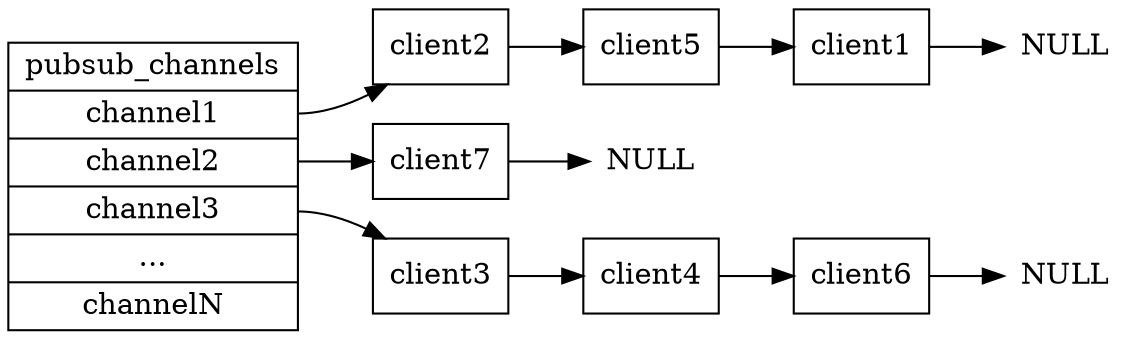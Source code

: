 digraph pubsub {

    rankdir = LR;

    node [shape = record];

    // keys

    pubsub [label = "pubsub_channels |<channel1> channel1 |<channel2> channel2 |<channel3> channel3 | ... |<channelN> channelN"];

    // clients blocking for channel1
    client1 [label = "client1"];
    client5 [label = "client5"];
    client2 [label = "client2"];
    null_1 [label = "NULL", shape = plaintext];
    
    pubsub:channel1 -> client2;
    client2 -> client5;
    client5 -> client1;
    client1 -> null_1;

    // clients blocking for channel2
    client7 [label = "client7"];
    null_2 [label = "NULL", shape = plaintext];

    pubsub:channel2 -> client7;
    client7 -> null_2;

    // channel

    client3 [label = "client3"];
    client4 [label = "client4"];
    client6 [label = "client6"];
    null_3 [label = "NULL", shape = plaintext];

    pubsub:channel3 -> client3;
    client3 -> client4;
    client4 -> client6;
    client6 -> null_3;
}
